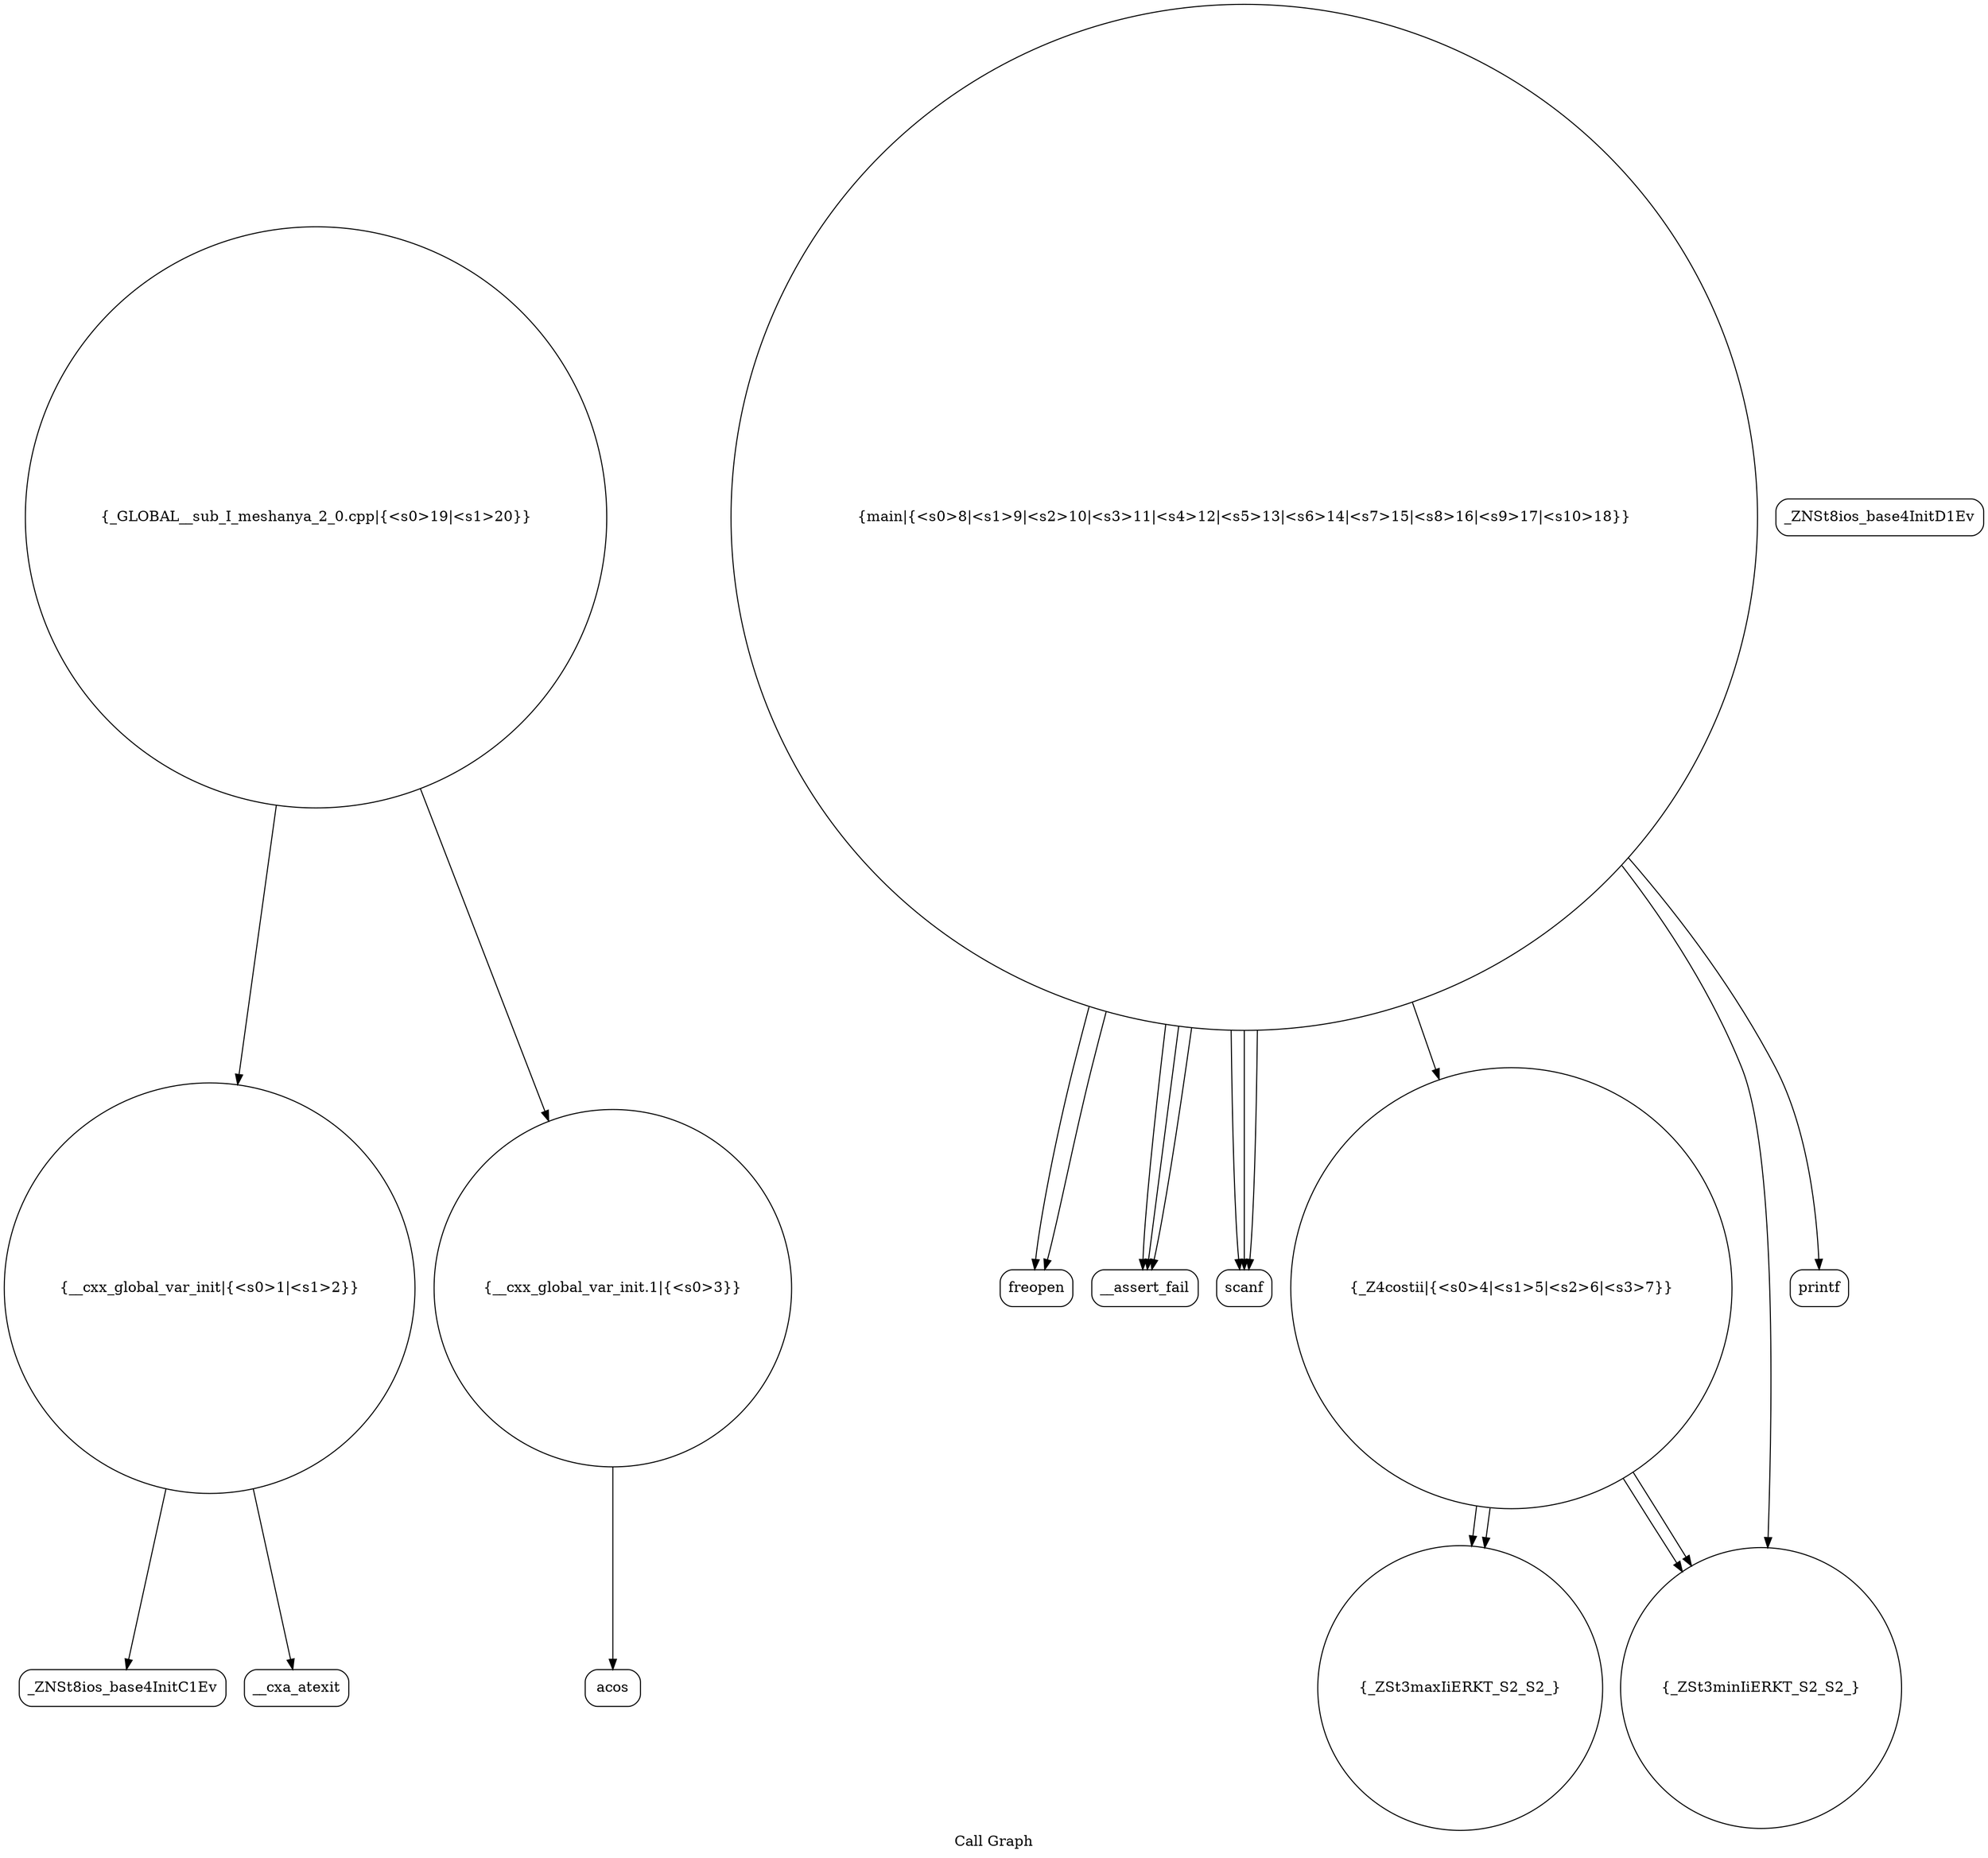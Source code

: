 digraph "Call Graph" {
	label="Call Graph";

	Node0x55cca221ad40 [shape=record,shape=circle,label="{__cxx_global_var_init|{<s0>1|<s1>2}}"];
	Node0x55cca221ad40:s0 -> Node0x55cca221b1d0[color=black];
	Node0x55cca221ad40:s1 -> Node0x55cca221b2d0[color=black];
	Node0x55cca221b4d0 [shape=record,shape=circle,label="{_ZSt3maxIiERKT_S2_S2_}"];
	Node0x55cca221b850 [shape=record,shape=circle,label="{_GLOBAL__sub_I_meshanya_2_0.cpp|{<s0>19|<s1>20}}"];
	Node0x55cca221b850:s0 -> Node0x55cca221ad40[color=black];
	Node0x55cca221b850:s1 -> Node0x55cca221b350[color=black];
	Node0x55cca221b250 [shape=record,shape=Mrecord,label="{_ZNSt8ios_base4InitD1Ev}"];
	Node0x55cca221b5d0 [shape=record,shape=circle,label="{main|{<s0>8|<s1>9|<s2>10|<s3>11|<s4>12|<s5>13|<s6>14|<s7>15|<s8>16|<s9>17|<s10>18}}"];
	Node0x55cca221b5d0:s0 -> Node0x55cca221b650[color=black];
	Node0x55cca221b5d0:s1 -> Node0x55cca221b6d0[color=black];
	Node0x55cca221b5d0:s2 -> Node0x55cca221b650[color=black];
	Node0x55cca221b5d0:s3 -> Node0x55cca221b6d0[color=black];
	Node0x55cca221b5d0:s4 -> Node0x55cca221b750[color=black];
	Node0x55cca221b5d0:s5 -> Node0x55cca221b750[color=black];
	Node0x55cca221b5d0:s6 -> Node0x55cca221b750[color=black];
	Node0x55cca221b5d0:s7 -> Node0x55cca221b6d0[color=black];
	Node0x55cca221b5d0:s8 -> Node0x55cca221b450[color=black];
	Node0x55cca221b5d0:s9 -> Node0x55cca221b550[color=black];
	Node0x55cca221b5d0:s10 -> Node0x55cca221b7d0[color=black];
	Node0x55cca221b350 [shape=record,shape=circle,label="{__cxx_global_var_init.1|{<s0>3}}"];
	Node0x55cca221b350:s0 -> Node0x55cca221b3d0[color=black];
	Node0x55cca221b6d0 [shape=record,shape=Mrecord,label="{__assert_fail}"];
	Node0x55cca221b450 [shape=record,shape=circle,label="{_Z4costii|{<s0>4|<s1>5|<s2>6|<s3>7}}"];
	Node0x55cca221b450:s0 -> Node0x55cca221b4d0[color=black];
	Node0x55cca221b450:s1 -> Node0x55cca221b550[color=black];
	Node0x55cca221b450:s2 -> Node0x55cca221b4d0[color=black];
	Node0x55cca221b450:s3 -> Node0x55cca221b550[color=black];
	Node0x55cca221b7d0 [shape=record,shape=Mrecord,label="{printf}"];
	Node0x55cca221b1d0 [shape=record,shape=Mrecord,label="{_ZNSt8ios_base4InitC1Ev}"];
	Node0x55cca221b550 [shape=record,shape=circle,label="{_ZSt3minIiERKT_S2_S2_}"];
	Node0x55cca221b2d0 [shape=record,shape=Mrecord,label="{__cxa_atexit}"];
	Node0x55cca221b650 [shape=record,shape=Mrecord,label="{freopen}"];
	Node0x55cca221b3d0 [shape=record,shape=Mrecord,label="{acos}"];
	Node0x55cca221b750 [shape=record,shape=Mrecord,label="{scanf}"];
}
